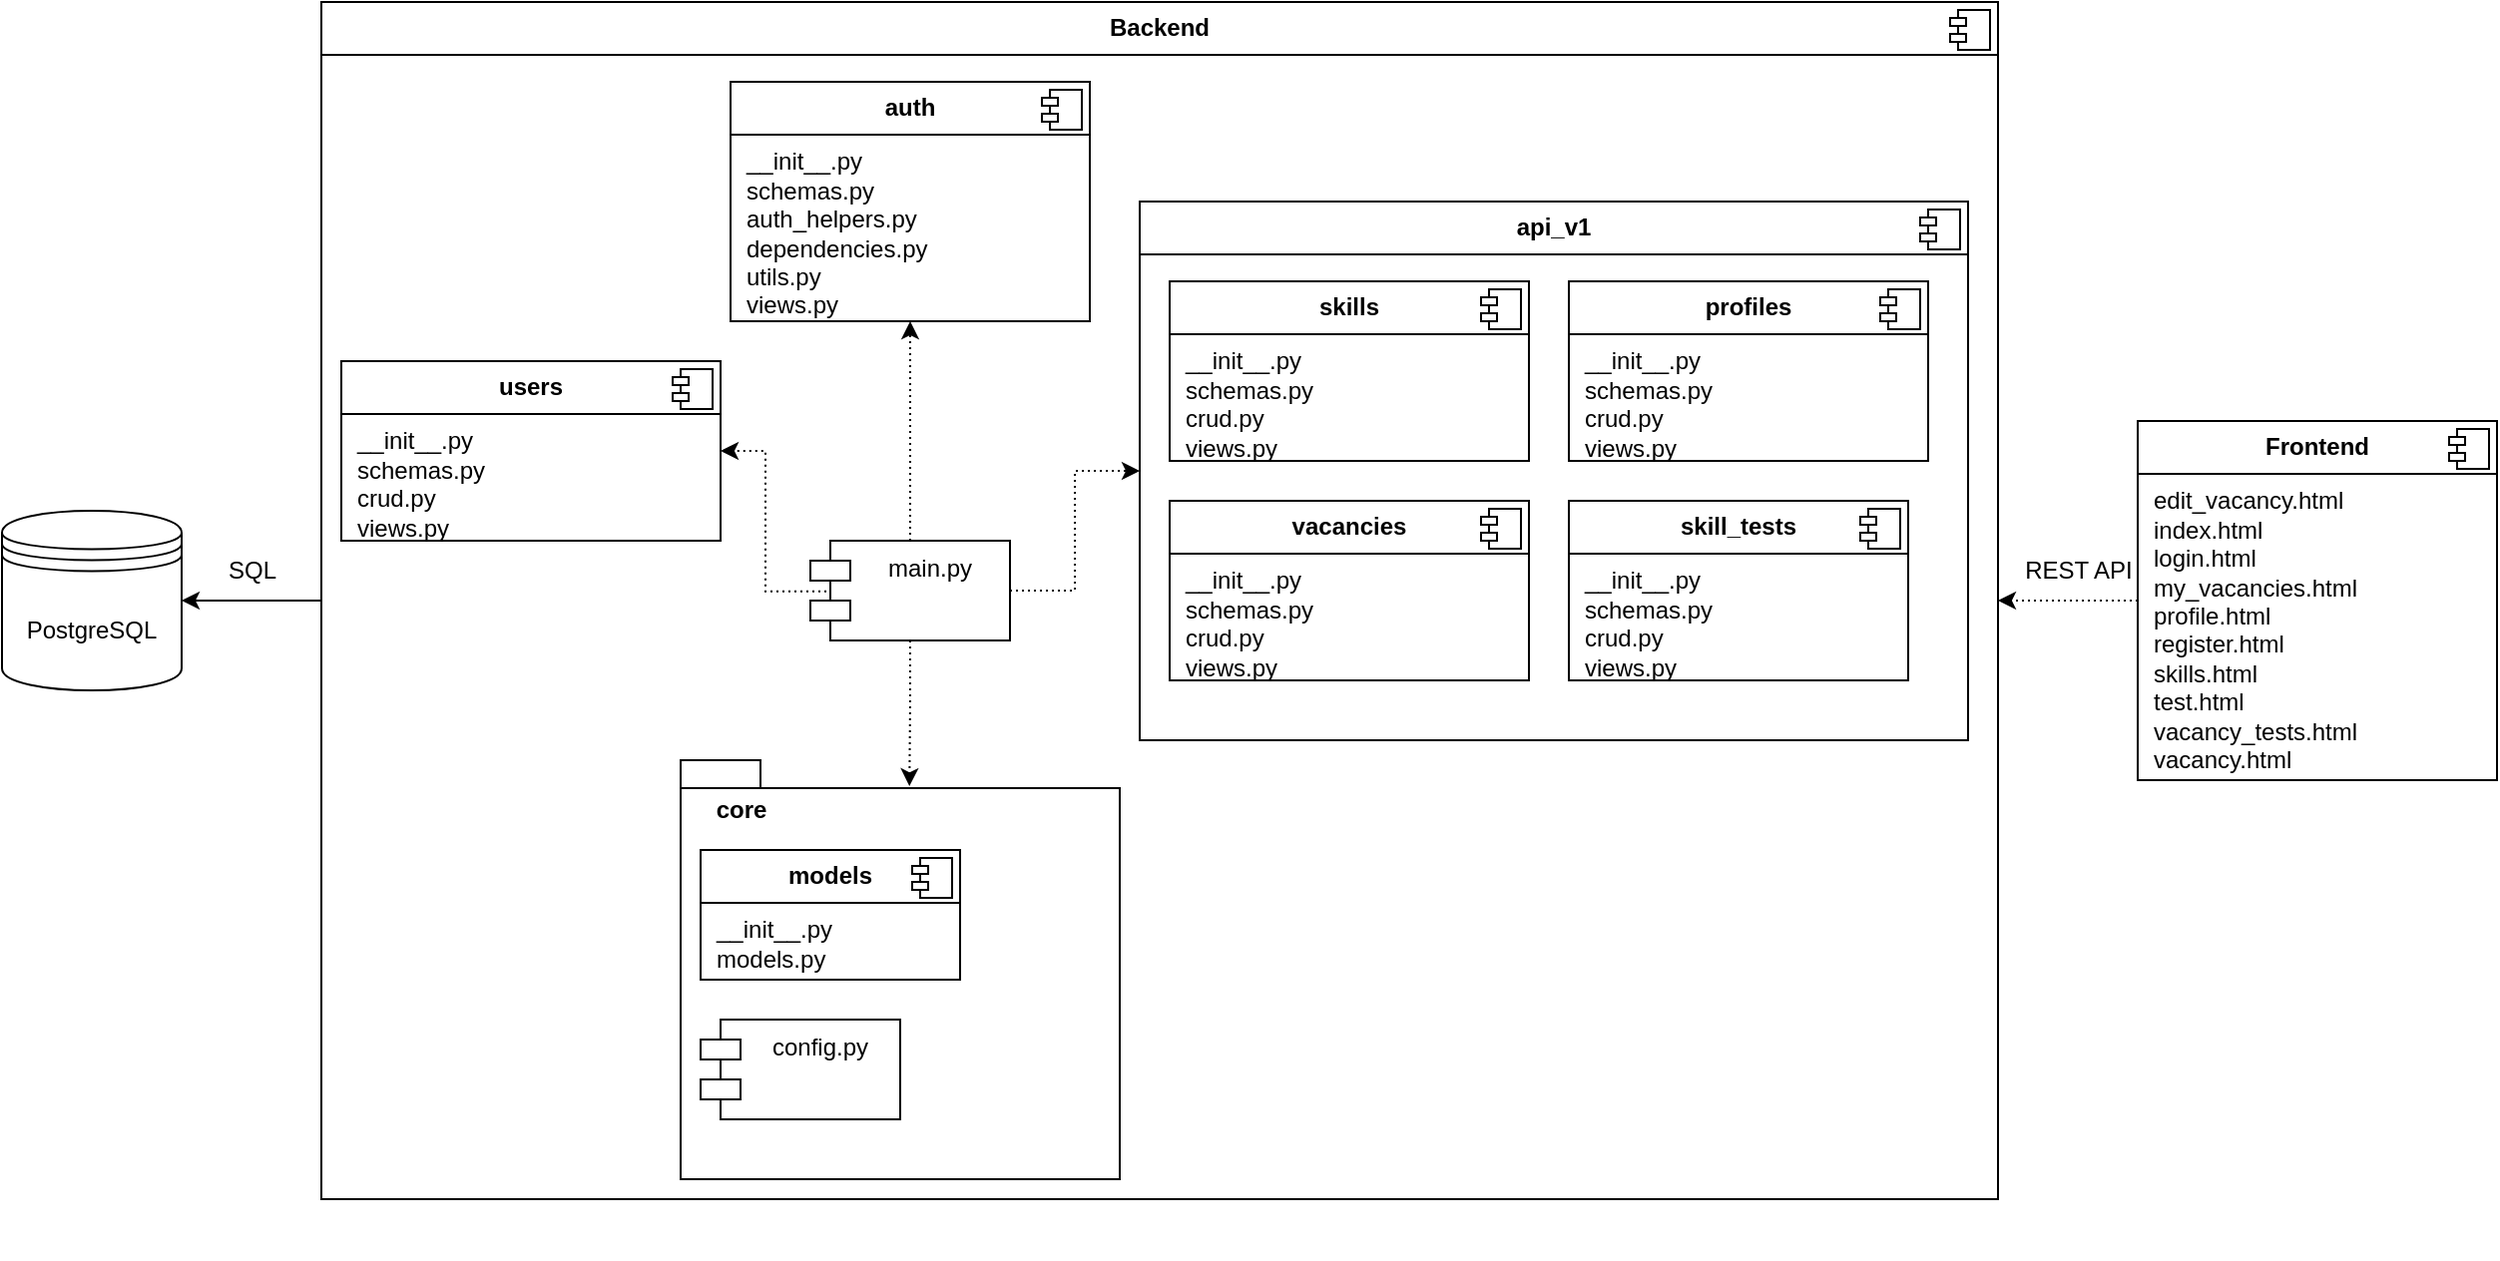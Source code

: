 <mxfile version="27.1.5">
  <diagram name="Страница — 1" id="x38zISoCeZ7n9oiEM4VF">
    <mxGraphModel dx="3427" dy="2152" grid="1" gridSize="10" guides="1" tooltips="1" connect="1" arrows="1" fold="1" page="1" pageScale="1" pageWidth="827" pageHeight="1169" math="0" shadow="0">
      <root>
        <mxCell id="0" />
        <mxCell id="1" parent="0" />
        <mxCell id="nDJyNKxF4hpMSDI-nYHR-59" value="PostgreSQL" style="shape=datastore;whiteSpace=wrap;html=1;" vertex="1" parent="1">
          <mxGeometry x="-1130" y="145" width="90" height="90" as="geometry" />
        </mxCell>
        <mxCell id="nDJyNKxF4hpMSDI-nYHR-88" style="edgeStyle=orthogonalEdgeStyle;rounded=0;orthogonalLoop=1;jettySize=auto;html=1;entryX=1;entryY=0.5;entryDx=0;entryDy=0;" edge="1" parent="1" source="nDJyNKxF4hpMSDI-nYHR-86" target="nDJyNKxF4hpMSDI-nYHR-59">
          <mxGeometry relative="1" as="geometry">
            <mxPoint x="-1160" y="190" as="targetPoint" />
          </mxGeometry>
        </mxCell>
        <mxCell id="nDJyNKxF4hpMSDI-nYHR-86" value="&lt;p style=&quot;margin:0px;margin-top:6px;text-align:center;&quot;&gt;&lt;b&gt;Backend&lt;/b&gt;&lt;/p&gt;&lt;hr size=&quot;1&quot; style=&quot;border-style:solid;&quot;&gt;&lt;p style=&quot;margin:0px;margin-left:8px;&quot;&gt;&lt;br&gt;&lt;/p&gt;" style="align=left;overflow=fill;html=1;dropTarget=0;whiteSpace=wrap;" vertex="1" parent="1">
          <mxGeometry x="-970" y="-110" width="840" height="600" as="geometry" />
        </mxCell>
        <mxCell id="nDJyNKxF4hpMSDI-nYHR-87" value="" style="shape=component;jettyWidth=8;jettyHeight=4;" vertex="1" parent="nDJyNKxF4hpMSDI-nYHR-86">
          <mxGeometry x="1" width="20" height="20" relative="1" as="geometry">
            <mxPoint x="-24" y="4" as="offset" />
          </mxGeometry>
        </mxCell>
        <mxCell id="nDJyNKxF4hpMSDI-nYHR-23" value="&lt;p style=&quot;margin:0px;margin-top:6px;text-align:center;&quot;&gt;&lt;b&gt;auth&lt;/b&gt;&lt;/p&gt;&lt;hr size=&quot;1&quot; style=&quot;border-style:solid;&quot;&gt;&lt;p style=&quot;margin: 0px 0px 0px 8px;&quot;&gt;__init__.py&lt;/p&gt;&lt;p style=&quot;margin: 0px 0px 0px 8px;&quot;&gt;schemas.py&lt;br&gt;auth_helpers.py&lt;/p&gt;&lt;p style=&quot;margin: 0px 0px 0px 8px;&quot;&gt;dependencies.py&lt;/p&gt;&lt;p style=&quot;margin: 0px 0px 0px 8px;&quot;&gt;utils.py&lt;/p&gt;&lt;p style=&quot;margin: 0px 0px 0px 8px;&quot;&gt;views.py&lt;/p&gt;" style="align=left;overflow=fill;html=1;dropTarget=0;whiteSpace=wrap;" vertex="1" parent="1">
          <mxGeometry x="-765" y="-70" width="180" height="120" as="geometry" />
        </mxCell>
        <mxCell id="nDJyNKxF4hpMSDI-nYHR-24" value="" style="shape=component;jettyWidth=8;jettyHeight=4;" vertex="1" parent="nDJyNKxF4hpMSDI-nYHR-23">
          <mxGeometry x="1" width="20" height="20" relative="1" as="geometry">
            <mxPoint x="-24" y="4" as="offset" />
          </mxGeometry>
        </mxCell>
        <mxCell id="nDJyNKxF4hpMSDI-nYHR-25" value="&lt;p style=&quot;margin:0px;margin-top:6px;text-align:center;&quot;&gt;&lt;b&gt;users&lt;/b&gt;&lt;/p&gt;&lt;hr size=&quot;1&quot; style=&quot;border-style:solid;&quot;&gt;&lt;p style=&quot;margin: 0px 0px 0px 8px;&quot;&gt;__init__.py&lt;/p&gt;&lt;p style=&quot;margin: 0px 0px 0px 8px;&quot;&gt;schemas.py&lt;br&gt;crud.py&lt;/p&gt;&lt;p style=&quot;margin: 0px 0px 0px 8px;&quot;&gt;views.py&lt;/p&gt;" style="align=left;overflow=fill;html=1;dropTarget=0;whiteSpace=wrap;" vertex="1" parent="1">
          <mxGeometry x="-960" y="70" width="190" height="90" as="geometry" />
        </mxCell>
        <mxCell id="nDJyNKxF4hpMSDI-nYHR-26" value="" style="shape=component;jettyWidth=8;jettyHeight=4;" vertex="1" parent="nDJyNKxF4hpMSDI-nYHR-25">
          <mxGeometry x="1" width="20" height="20" relative="1" as="geometry">
            <mxPoint x="-24" y="4" as="offset" />
          </mxGeometry>
        </mxCell>
        <mxCell id="nDJyNKxF4hpMSDI-nYHR-65" style="edgeStyle=orthogonalEdgeStyle;rounded=0;orthogonalLoop=1;jettySize=auto;html=1;entryX=1;entryY=0.5;entryDx=0;entryDy=0;exitX=0.11;exitY=0.508;exitDx=0;exitDy=0;exitPerimeter=0;dashed=1;dashPattern=1 2;" edge="1" parent="1" source="nDJyNKxF4hpMSDI-nYHR-27" target="nDJyNKxF4hpMSDI-nYHR-25">
          <mxGeometry relative="1" as="geometry" />
        </mxCell>
        <mxCell id="nDJyNKxF4hpMSDI-nYHR-66" style="edgeStyle=orthogonalEdgeStyle;rounded=0;orthogonalLoop=1;jettySize=auto;html=1;entryX=0.5;entryY=1;entryDx=0;entryDy=0;dashed=1;dashPattern=1 2;" edge="1" parent="1" source="nDJyNKxF4hpMSDI-nYHR-27" target="nDJyNKxF4hpMSDI-nYHR-23">
          <mxGeometry relative="1" as="geometry" />
        </mxCell>
        <mxCell id="nDJyNKxF4hpMSDI-nYHR-27" value="main.py" style="shape=module;align=left;spacingLeft=20;align=center;verticalAlign=top;whiteSpace=wrap;html=1;" vertex="1" parent="1">
          <mxGeometry x="-725" y="160" width="100" height="50" as="geometry" />
        </mxCell>
        <mxCell id="nDJyNKxF4hpMSDI-nYHR-30" style="edgeStyle=orthogonalEdgeStyle;rounded=0;orthogonalLoop=1;jettySize=auto;html=1;entryX=0;entryY=0.5;entryDx=0;entryDy=0;dashed=1;dashPattern=1 2;" edge="1" parent="1" source="nDJyNKxF4hpMSDI-nYHR-27" target="nDJyNKxF4hpMSDI-nYHR-47">
          <mxGeometry relative="1" as="geometry">
            <mxPoint x="-330" y="152" as="targetPoint" />
          </mxGeometry>
        </mxCell>
        <mxCell id="nDJyNKxF4hpMSDI-nYHR-32" value="" style="group" vertex="1" connectable="0" parent="1">
          <mxGeometry x="-800" y="270" width="420" height="250" as="geometry" />
        </mxCell>
        <mxCell id="nDJyNKxF4hpMSDI-nYHR-33" value="" style="shape=folder;fontStyle=1;spacingTop=10;tabWidth=40;tabHeight=14;tabPosition=left;html=1;whiteSpace=wrap;" vertex="1" parent="nDJyNKxF4hpMSDI-nYHR-32">
          <mxGeometry x="10" width="220" height="210" as="geometry" />
        </mxCell>
        <mxCell id="nDJyNKxF4hpMSDI-nYHR-36" value="core" style="text;align=center;fontStyle=1;verticalAlign=middle;spacingLeft=3;spacingRight=3;strokeColor=none;rotatable=0;points=[[0,0.5],[1,0.5]];portConstraint=eastwest;html=1;" vertex="1" parent="nDJyNKxF4hpMSDI-nYHR-32">
          <mxGeometry y="12" width="80" height="26" as="geometry" />
        </mxCell>
        <mxCell id="nDJyNKxF4hpMSDI-nYHR-39" value="&lt;p style=&quot;margin:0px;margin-top:6px;text-align:center;&quot;&gt;&lt;b&gt;models&lt;/b&gt;&lt;/p&gt;&lt;hr size=&quot;1&quot; style=&quot;border-style:solid;&quot;&gt;&lt;p style=&quot;margin: 0px 0px 0px 8px;&quot;&gt;__init__.py&lt;/p&gt;&lt;p style=&quot;margin: 0px 0px 0px 8px;&quot;&gt;models.py&lt;/p&gt;&lt;p style=&quot;margin:0px;margin-left:8px;&quot;&gt;&lt;br&gt;&lt;/p&gt;" style="align=left;overflow=fill;html=1;dropTarget=0;whiteSpace=wrap;" vertex="1" parent="nDJyNKxF4hpMSDI-nYHR-32">
          <mxGeometry x="20" y="45" width="130" height="65" as="geometry" />
        </mxCell>
        <mxCell id="nDJyNKxF4hpMSDI-nYHR-40" value="" style="shape=component;jettyWidth=8;jettyHeight=4;" vertex="1" parent="nDJyNKxF4hpMSDI-nYHR-39">
          <mxGeometry x="1" width="20" height="20" relative="1" as="geometry">
            <mxPoint x="-24" y="4" as="offset" />
          </mxGeometry>
        </mxCell>
        <mxCell id="nDJyNKxF4hpMSDI-nYHR-43" value="config.py" style="shape=module;align=left;spacingLeft=20;align=center;verticalAlign=top;whiteSpace=wrap;html=1;" vertex="1" parent="nDJyNKxF4hpMSDI-nYHR-32">
          <mxGeometry x="20" y="130" width="100" height="50" as="geometry" />
        </mxCell>
        <mxCell id="nDJyNKxF4hpMSDI-nYHR-50" value="" style="group" vertex="1" connectable="0" parent="1">
          <mxGeometry x="-560" y="-10" width="415" height="270" as="geometry" />
        </mxCell>
        <mxCell id="nDJyNKxF4hpMSDI-nYHR-47" value="&lt;p style=&quot;margin:0px;margin-top:6px;text-align:center;&quot;&gt;&lt;b&gt;api_v1&lt;/b&gt;&lt;/p&gt;&lt;hr size=&quot;1&quot; style=&quot;border-style:solid;&quot;&gt;&lt;p style=&quot;margin:0px;margin-left:8px;&quot;&gt;&lt;br&gt;&lt;/p&gt;" style="align=left;overflow=fill;html=1;dropTarget=0;whiteSpace=wrap;" vertex="1" parent="nDJyNKxF4hpMSDI-nYHR-50">
          <mxGeometry width="415" height="270" as="geometry" />
        </mxCell>
        <mxCell id="nDJyNKxF4hpMSDI-nYHR-48" value="" style="shape=component;jettyWidth=8;jettyHeight=4;" vertex="1" parent="nDJyNKxF4hpMSDI-nYHR-47">
          <mxGeometry x="1" width="20" height="20" relative="1" as="geometry">
            <mxPoint x="-24" y="4" as="offset" />
          </mxGeometry>
        </mxCell>
        <mxCell id="nDJyNKxF4hpMSDI-nYHR-5" value="&lt;p style=&quot;margin:0px;margin-top:6px;text-align:center;&quot;&gt;&lt;b&gt;skills&lt;/b&gt;&lt;/p&gt;&lt;hr size=&quot;1&quot; style=&quot;border-style:solid;&quot;&gt;&lt;p style=&quot;margin:0px;margin-left:8px;&quot;&gt;__init__.py&lt;/p&gt;&lt;p style=&quot;margin:0px;margin-left:8px;&quot;&gt;schemas.py&lt;br&gt;crud.py&lt;/p&gt;&lt;p style=&quot;margin:0px;margin-left:8px;&quot;&gt;views.py&lt;/p&gt;&lt;p style=&quot;margin:0px;margin-left:8px;&quot;&gt;&lt;br&gt;&lt;/p&gt;" style="align=left;overflow=fill;html=1;dropTarget=0;whiteSpace=wrap;" vertex="1" parent="nDJyNKxF4hpMSDI-nYHR-50">
          <mxGeometry x="15" y="40" width="180" height="90" as="geometry" />
        </mxCell>
        <mxCell id="nDJyNKxF4hpMSDI-nYHR-6" value="" style="shape=component;jettyWidth=8;jettyHeight=4;" vertex="1" parent="nDJyNKxF4hpMSDI-nYHR-5">
          <mxGeometry x="1" width="20" height="20" relative="1" as="geometry">
            <mxPoint x="-24" y="4" as="offset" />
          </mxGeometry>
        </mxCell>
        <mxCell id="nDJyNKxF4hpMSDI-nYHR-3" value="&lt;p style=&quot;margin:0px;margin-top:6px;text-align:center;&quot;&gt;&lt;b&gt;vacancies&lt;/b&gt;&lt;/p&gt;&lt;hr size=&quot;1&quot; style=&quot;border-style:solid;&quot;&gt;&lt;p style=&quot;margin: 0px 0px 0px 8px;&quot;&gt;__init__.py&lt;/p&gt;&lt;p style=&quot;margin: 0px 0px 0px 8px;&quot;&gt;schemas.py&lt;br&gt;crud.py&lt;/p&gt;&lt;p style=&quot;margin: 0px 0px 0px 8px;&quot;&gt;views.py&lt;/p&gt;&lt;p style=&quot;margin:0px;margin-left:8px;&quot;&gt;&lt;br&gt;&lt;/p&gt;" style="align=left;overflow=fill;html=1;dropTarget=0;whiteSpace=wrap;" vertex="1" parent="nDJyNKxF4hpMSDI-nYHR-50">
          <mxGeometry x="15" y="150" width="180" height="90" as="geometry" />
        </mxCell>
        <mxCell id="nDJyNKxF4hpMSDI-nYHR-4" value="" style="shape=component;jettyWidth=8;jettyHeight=4;" vertex="1" parent="nDJyNKxF4hpMSDI-nYHR-3">
          <mxGeometry x="1" width="20" height="20" relative="1" as="geometry">
            <mxPoint x="-24" y="4" as="offset" />
          </mxGeometry>
        </mxCell>
        <mxCell id="nDJyNKxF4hpMSDI-nYHR-9" value="&lt;p style=&quot;margin:0px;margin-top:6px;text-align:center;&quot;&gt;&lt;b&gt;profiles&lt;/b&gt;&lt;/p&gt;&lt;hr size=&quot;1&quot; style=&quot;border-style:solid;&quot;&gt;&lt;p style=&quot;margin: 0px 0px 0px 8px;&quot;&gt;__init__.py&lt;/p&gt;&lt;p style=&quot;margin: 0px 0px 0px 8px;&quot;&gt;schemas.py&lt;br&gt;crud.py&lt;/p&gt;&lt;p style=&quot;margin: 0px 0px 0px 8px;&quot;&gt;views.py&lt;/p&gt;&lt;p style=&quot;margin:0px;margin-left:8px;&quot;&gt;&lt;br&gt;&lt;/p&gt;" style="align=left;overflow=fill;html=1;dropTarget=0;whiteSpace=wrap;" vertex="1" parent="nDJyNKxF4hpMSDI-nYHR-50">
          <mxGeometry x="215" y="40" width="180" height="90" as="geometry" />
        </mxCell>
        <mxCell id="nDJyNKxF4hpMSDI-nYHR-10" value="" style="shape=component;jettyWidth=8;jettyHeight=4;" vertex="1" parent="nDJyNKxF4hpMSDI-nYHR-9">
          <mxGeometry x="1" width="20" height="20" relative="1" as="geometry">
            <mxPoint x="-24" y="4" as="offset" />
          </mxGeometry>
        </mxCell>
        <mxCell id="nDJyNKxF4hpMSDI-nYHR-7" value="&lt;p style=&quot;margin:0px;margin-top:6px;text-align:center;&quot;&gt;&lt;b&gt;skill_tests&lt;/b&gt;&lt;/p&gt;&lt;hr size=&quot;1&quot; style=&quot;border-style:solid;&quot;&gt;&lt;p style=&quot;margin: 0px 0px 0px 8px;&quot;&gt;__init__.py&lt;/p&gt;&lt;p style=&quot;margin: 0px 0px 0px 8px;&quot;&gt;schemas.py&lt;br&gt;crud.py&lt;/p&gt;&lt;p style=&quot;margin: 0px 0px 0px 8px;&quot;&gt;views.py&lt;/p&gt;&lt;p style=&quot;margin:0px;margin-left:8px;&quot;&gt;&lt;br&gt;&lt;/p&gt;" style="align=left;overflow=fill;html=1;dropTarget=0;whiteSpace=wrap;" vertex="1" parent="nDJyNKxF4hpMSDI-nYHR-50">
          <mxGeometry x="215" y="150" width="170" height="90" as="geometry" />
        </mxCell>
        <mxCell id="nDJyNKxF4hpMSDI-nYHR-8" value="" style="shape=component;jettyWidth=8;jettyHeight=4;" vertex="1" parent="nDJyNKxF4hpMSDI-nYHR-7">
          <mxGeometry x="1" width="20" height="20" relative="1" as="geometry">
            <mxPoint x="-24" y="4" as="offset" />
          </mxGeometry>
        </mxCell>
        <mxCell id="nDJyNKxF4hpMSDI-nYHR-67" style="edgeStyle=orthogonalEdgeStyle;rounded=0;orthogonalLoop=1;jettySize=auto;html=1;entryX=0.521;entryY=0.062;entryDx=0;entryDy=0;entryPerimeter=0;dashed=1;dashPattern=1 2;" edge="1" parent="1" source="nDJyNKxF4hpMSDI-nYHR-27" target="nDJyNKxF4hpMSDI-nYHR-33">
          <mxGeometry relative="1" as="geometry">
            <mxPoint x="-675" y="280" as="targetPoint" />
          </mxGeometry>
        </mxCell>
        <mxCell id="nDJyNKxF4hpMSDI-nYHR-89" value="SQL" style="text;html=1;align=center;verticalAlign=middle;resizable=0;points=[];autosize=1;strokeColor=none;fillColor=none;" vertex="1" parent="1">
          <mxGeometry x="-1030" y="160" width="50" height="30" as="geometry" />
        </mxCell>
        <mxCell id="nDJyNKxF4hpMSDI-nYHR-92" style="edgeStyle=orthogonalEdgeStyle;rounded=0;orthogonalLoop=1;jettySize=auto;html=1;entryX=1;entryY=0.5;entryDx=0;entryDy=0;dashed=1;dashPattern=1 2;" edge="1" parent="1" source="nDJyNKxF4hpMSDI-nYHR-90" target="nDJyNKxF4hpMSDI-nYHR-86">
          <mxGeometry relative="1" as="geometry">
            <Array as="points">
              <mxPoint x="-100" y="190" />
              <mxPoint x="-100" y="190" />
            </Array>
          </mxGeometry>
        </mxCell>
        <mxCell id="nDJyNKxF4hpMSDI-nYHR-90" value="&lt;p style=&quot;margin:0px;margin-top:6px;text-align:center;&quot;&gt;&lt;b&gt;Frontend&lt;/b&gt;&lt;/p&gt;&lt;hr size=&quot;1&quot; style=&quot;border-style:solid;&quot;&gt;&lt;p style=&quot;margin:0px;margin-left:8px;&quot;&gt;edit_vacancy.html&lt;/p&gt;&lt;p style=&quot;margin:0px;margin-left:8px;&quot;&gt;index.html&lt;/p&gt;&lt;p style=&quot;margin:0px;margin-left:8px;&quot;&gt;login.html&lt;/p&gt;&lt;p style=&quot;margin:0px;margin-left:8px;&quot;&gt;my_vacancies&lt;span style=&quot;background-color: transparent; color: light-dark(rgb(0, 0, 0), rgb(255, 255, 255));&quot;&gt;.html&lt;/span&gt;&lt;/p&gt;&lt;p style=&quot;margin:0px;margin-left:8px;&quot;&gt;&lt;span style=&quot;background-color: transparent; color: light-dark(rgb(0, 0, 0), rgb(255, 255, 255));&quot;&gt;profile&lt;/span&gt;&lt;span style=&quot;background-color: transparent; color: light-dark(rgb(0, 0, 0), rgb(255, 255, 255));&quot;&gt;.html&lt;/span&gt;&lt;/p&gt;&lt;p style=&quot;margin:0px;margin-left:8px;&quot;&gt;&lt;span style=&quot;background-color: transparent; color: light-dark(rgb(0, 0, 0), rgb(255, 255, 255));&quot;&gt;register&lt;/span&gt;&lt;span style=&quot;background-color: transparent; color: light-dark(rgb(0, 0, 0), rgb(255, 255, 255));&quot;&gt;.html&lt;/span&gt;&lt;/p&gt;&lt;p style=&quot;margin:0px;margin-left:8px;&quot;&gt;&lt;span style=&quot;background-color: transparent; color: light-dark(rgb(0, 0, 0), rgb(255, 255, 255));&quot;&gt;skills&lt;/span&gt;&lt;span style=&quot;background-color: transparent; color: light-dark(rgb(0, 0, 0), rgb(255, 255, 255));&quot;&gt;.html&lt;/span&gt;&lt;/p&gt;&lt;p style=&quot;margin:0px;margin-left:8px;&quot;&gt;&lt;span style=&quot;background-color: transparent; color: light-dark(rgb(0, 0, 0), rgb(255, 255, 255));&quot;&gt;test&lt;/span&gt;&lt;span style=&quot;background-color: transparent; color: light-dark(rgb(0, 0, 0), rgb(255, 255, 255));&quot;&gt;.html&lt;/span&gt;&lt;/p&gt;&lt;p style=&quot;margin:0px;margin-left:8px;&quot;&gt;&lt;span style=&quot;background-color: transparent; color: light-dark(rgb(0, 0, 0), rgb(255, 255, 255));&quot;&gt;vacancy_tests&lt;/span&gt;&lt;span style=&quot;background-color: transparent; color: light-dark(rgb(0, 0, 0), rgb(255, 255, 255));&quot;&gt;.html&lt;/span&gt;&lt;/p&gt;&lt;p style=&quot;margin:0px;margin-left:8px;&quot;&gt;&lt;span style=&quot;background-color: transparent; color: light-dark(rgb(0, 0, 0), rgb(255, 255, 255));&quot;&gt;vacancy&lt;/span&gt;&lt;span style=&quot;background-color: transparent; color: light-dark(rgb(0, 0, 0), rgb(255, 255, 255));&quot;&gt;.html&lt;/span&gt;&lt;/p&gt;&lt;p style=&quot;margin:0px;margin-left:8px;&quot;&gt;&lt;span style=&quot;background-color: transparent; color: light-dark(rgb(0, 0, 0), rgb(255, 255, 255));&quot;&gt;&lt;br&gt;&lt;/span&gt;&lt;/p&gt;&lt;p style=&quot;margin:0px;margin-left:8px;&quot;&gt;&lt;br&gt;&lt;/p&gt;" style="align=left;overflow=fill;html=1;dropTarget=0;whiteSpace=wrap;" vertex="1" parent="1">
          <mxGeometry x="-60" y="100" width="180" height="180" as="geometry" />
        </mxCell>
        <mxCell id="nDJyNKxF4hpMSDI-nYHR-91" value="" style="shape=component;jettyWidth=8;jettyHeight=4;" vertex="1" parent="nDJyNKxF4hpMSDI-nYHR-90">
          <mxGeometry x="1" width="20" height="20" relative="1" as="geometry">
            <mxPoint x="-24" y="4" as="offset" />
          </mxGeometry>
        </mxCell>
        <mxCell id="nDJyNKxF4hpMSDI-nYHR-93" value="REST API" style="text;html=1;align=center;verticalAlign=middle;resizable=0;points=[];autosize=1;strokeColor=none;fillColor=none;" vertex="1" parent="1">
          <mxGeometry x="-130" y="160" width="80" height="30" as="geometry" />
        </mxCell>
      </root>
    </mxGraphModel>
  </diagram>
</mxfile>
